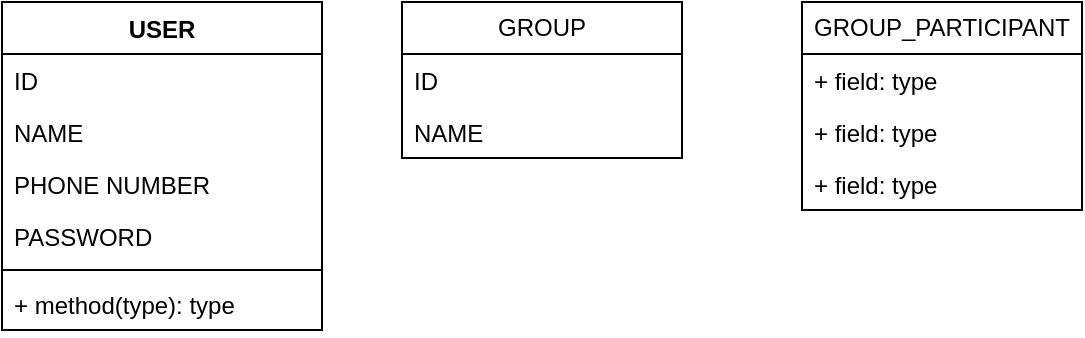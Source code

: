 <mxfile version="21.6.2" type="github">
  <diagram name="Page-1" id="Uxevh_7mao1-N7PNAuUl">
    <mxGraphModel dx="918" dy="402" grid="1" gridSize="10" guides="1" tooltips="1" connect="1" arrows="1" fold="1" page="1" pageScale="1" pageWidth="850" pageHeight="1100" math="0" shadow="0">
      <root>
        <mxCell id="0" />
        <mxCell id="1" parent="0" />
        <mxCell id="nVCIpKEc02ZmBnBJiY2W-1" value="USER" style="swimlane;fontStyle=1;align=center;verticalAlign=top;childLayout=stackLayout;horizontal=1;startSize=26;horizontalStack=0;resizeParent=1;resizeParentMax=0;resizeLast=0;collapsible=1;marginBottom=0;whiteSpace=wrap;html=1;" vertex="1" parent="1">
          <mxGeometry x="90" y="30" width="160" height="164" as="geometry" />
        </mxCell>
        <mxCell id="nVCIpKEc02ZmBnBJiY2W-2" value="ID&lt;br&gt;" style="text;strokeColor=none;fillColor=none;align=left;verticalAlign=top;spacingLeft=4;spacingRight=4;overflow=hidden;rotatable=0;points=[[0,0.5],[1,0.5]];portConstraint=eastwest;whiteSpace=wrap;html=1;" vertex="1" parent="nVCIpKEc02ZmBnBJiY2W-1">
          <mxGeometry y="26" width="160" height="26" as="geometry" />
        </mxCell>
        <mxCell id="nVCIpKEc02ZmBnBJiY2W-7" value="NAME" style="text;strokeColor=none;fillColor=none;align=left;verticalAlign=top;spacingLeft=4;spacingRight=4;overflow=hidden;rotatable=0;points=[[0,0.5],[1,0.5]];portConstraint=eastwest;whiteSpace=wrap;html=1;" vertex="1" parent="nVCIpKEc02ZmBnBJiY2W-1">
          <mxGeometry y="52" width="160" height="26" as="geometry" />
        </mxCell>
        <mxCell id="nVCIpKEc02ZmBnBJiY2W-8" value="PHONE NUMBER" style="text;strokeColor=none;fillColor=none;align=left;verticalAlign=top;spacingLeft=4;spacingRight=4;overflow=hidden;rotatable=0;points=[[0,0.5],[1,0.5]];portConstraint=eastwest;whiteSpace=wrap;html=1;" vertex="1" parent="nVCIpKEc02ZmBnBJiY2W-1">
          <mxGeometry y="78" width="160" height="26" as="geometry" />
        </mxCell>
        <mxCell id="nVCIpKEc02ZmBnBJiY2W-9" value="PASSWORD" style="text;strokeColor=none;fillColor=none;align=left;verticalAlign=top;spacingLeft=4;spacingRight=4;overflow=hidden;rotatable=0;points=[[0,0.5],[1,0.5]];portConstraint=eastwest;whiteSpace=wrap;html=1;" vertex="1" parent="nVCIpKEc02ZmBnBJiY2W-1">
          <mxGeometry y="104" width="160" height="26" as="geometry" />
        </mxCell>
        <mxCell id="nVCIpKEc02ZmBnBJiY2W-3" value="" style="line;strokeWidth=1;fillColor=none;align=left;verticalAlign=middle;spacingTop=-1;spacingLeft=3;spacingRight=3;rotatable=0;labelPosition=right;points=[];portConstraint=eastwest;strokeColor=inherit;" vertex="1" parent="nVCIpKEc02ZmBnBJiY2W-1">
          <mxGeometry y="130" width="160" height="8" as="geometry" />
        </mxCell>
        <mxCell id="nVCIpKEc02ZmBnBJiY2W-4" value="+ method(type): type" style="text;strokeColor=none;fillColor=none;align=left;verticalAlign=top;spacingLeft=4;spacingRight=4;overflow=hidden;rotatable=0;points=[[0,0.5],[1,0.5]];portConstraint=eastwest;whiteSpace=wrap;html=1;" vertex="1" parent="nVCIpKEc02ZmBnBJiY2W-1">
          <mxGeometry y="138" width="160" height="26" as="geometry" />
        </mxCell>
        <mxCell id="nVCIpKEc02ZmBnBJiY2W-10" value="GROUP_PARTICIPANT" style="swimlane;fontStyle=0;childLayout=stackLayout;horizontal=1;startSize=26;fillColor=none;horizontalStack=0;resizeParent=1;resizeParentMax=0;resizeLast=0;collapsible=1;marginBottom=0;whiteSpace=wrap;html=1;" vertex="1" parent="1">
          <mxGeometry x="490" y="30" width="140" height="104" as="geometry" />
        </mxCell>
        <mxCell id="nVCIpKEc02ZmBnBJiY2W-11" value="+ field: type" style="text;strokeColor=none;fillColor=none;align=left;verticalAlign=top;spacingLeft=4;spacingRight=4;overflow=hidden;rotatable=0;points=[[0,0.5],[1,0.5]];portConstraint=eastwest;whiteSpace=wrap;html=1;" vertex="1" parent="nVCIpKEc02ZmBnBJiY2W-10">
          <mxGeometry y="26" width="140" height="26" as="geometry" />
        </mxCell>
        <mxCell id="nVCIpKEc02ZmBnBJiY2W-12" value="+ field: type" style="text;strokeColor=none;fillColor=none;align=left;verticalAlign=top;spacingLeft=4;spacingRight=4;overflow=hidden;rotatable=0;points=[[0,0.5],[1,0.5]];portConstraint=eastwest;whiteSpace=wrap;html=1;" vertex="1" parent="nVCIpKEc02ZmBnBJiY2W-10">
          <mxGeometry y="52" width="140" height="26" as="geometry" />
        </mxCell>
        <mxCell id="nVCIpKEc02ZmBnBJiY2W-13" value="+ field: type" style="text;strokeColor=none;fillColor=none;align=left;verticalAlign=top;spacingLeft=4;spacingRight=4;overflow=hidden;rotatable=0;points=[[0,0.5],[1,0.5]];portConstraint=eastwest;whiteSpace=wrap;html=1;" vertex="1" parent="nVCIpKEc02ZmBnBJiY2W-10">
          <mxGeometry y="78" width="140" height="26" as="geometry" />
        </mxCell>
        <mxCell id="nVCIpKEc02ZmBnBJiY2W-14" value="GROUP" style="swimlane;fontStyle=0;childLayout=stackLayout;horizontal=1;startSize=26;fillColor=none;horizontalStack=0;resizeParent=1;resizeParentMax=0;resizeLast=0;collapsible=1;marginBottom=0;whiteSpace=wrap;html=1;" vertex="1" parent="1">
          <mxGeometry x="290" y="30" width="140" height="78" as="geometry" />
        </mxCell>
        <mxCell id="nVCIpKEc02ZmBnBJiY2W-15" value="ID" style="text;strokeColor=none;fillColor=none;align=left;verticalAlign=top;spacingLeft=4;spacingRight=4;overflow=hidden;rotatable=0;points=[[0,0.5],[1,0.5]];portConstraint=eastwest;whiteSpace=wrap;html=1;" vertex="1" parent="nVCIpKEc02ZmBnBJiY2W-14">
          <mxGeometry y="26" width="140" height="26" as="geometry" />
        </mxCell>
        <mxCell id="nVCIpKEc02ZmBnBJiY2W-16" value="NAME" style="text;strokeColor=none;fillColor=none;align=left;verticalAlign=top;spacingLeft=4;spacingRight=4;overflow=hidden;rotatable=0;points=[[0,0.5],[1,0.5]];portConstraint=eastwest;whiteSpace=wrap;html=1;" vertex="1" parent="nVCIpKEc02ZmBnBJiY2W-14">
          <mxGeometry y="52" width="140" height="26" as="geometry" />
        </mxCell>
      </root>
    </mxGraphModel>
  </diagram>
</mxfile>
